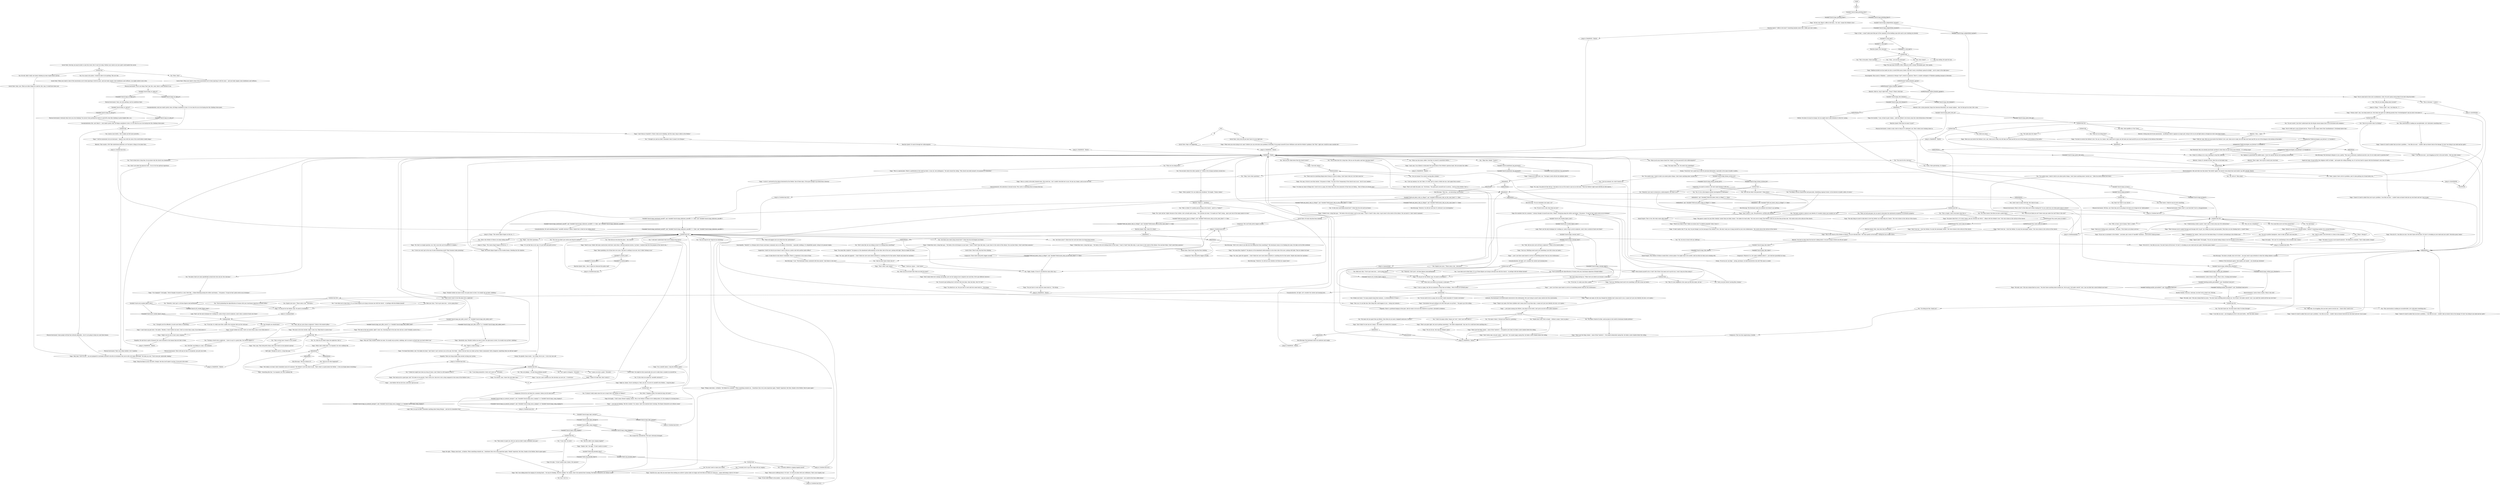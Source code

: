 # CHURCH / TIAGO
# Tiago the Crab Man.
# ==================================================
digraph G {
	  0 [label="START"];
	  1 [label="input"];
	  2 [label="Half Light: Though he used to. A long time ago."];
	  3 [label="Suggestion: No need to overdo it. He won't mind sharing it with you."];
	  4 [label="Jump to: [Untitled hub (02)]"];
	  5 [label="You: \"Honestly I just want to break into a radiocomputer, see what's on it.\""];
	  6 [label="Kim Kitsuragi: The lieutenant raises his eyebrow, but doesn't say anything."];
	  7 [label="Tiago: \"No, I just call her 'viejita' because of her clothes, she's actually quite young...\" He scratches his head. \"Or maybe not *that* young... Age is just one of the many masks we wear.\""];
	  8 [label="Kim Kitsuragi: \"Did it ever seem to you like she was hiding here from something?\" The lieutenant seems to be thinking the same. He takes out his little notebook."];
	  9 [label="Variable[\"church.tiago_concept_tools\"]"];
	  10 [label="Variable[\"church.tiago_concept_tools\"]", shape=diamond];
	  11 [label="!(Variable[\"church.tiago_concept_tools\"])", shape=diamond];
	  12 [label="Variable[\"church.tiago_rhet_feminist\"]"];
	  13 [label="Variable[\"church.tiago_rhet_feminist\"]", shape=diamond];
	  14 [label="!(Variable[\"church.tiago_rhet_feminist\"])", shape=diamond];
	  15 [label="You: Vigilance is practically my middle name. I won't let anyone talk me into anything unreasonable."];
	  16 [label="Untitled hub (02)"];
	  17 [label="Tiago: \"Don't really follow her comings and goings. Just see her typing on her computer now and then. We've got different interests.\""];
	  18 [label="Electrochemistry: Look at these crazies. What is this, a fucking intervention?"];
	  19 [label="You: \"You know, alcohol is central to my identity. If I wouldn't drink I just wouldn't be *me*.\""];
	  20 [label="You: \"Do you know where the other spooker is?\" (Point at the strange machines around you.)"];
	  21 [label="Tiago: \"Oh hey, wey. There's coffee in the back... Oh, wait, I meant the Mother's love.\""];
	  22 [label="You: \"What are you doing here?\""];
	  23 [label="Untitled hub"];
	  24 [label="Variable[\"church.tiago_rhet_what\"]"];
	  25 [label="Variable[\"church.tiago_rhet_what\"]", shape=diamond];
	  26 [label="!(Variable[\"church.tiago_rhet_what\"])", shape=diamond];
	  27 [label="Jump to: [MAINHUB - TIAGO]"];
	  28 [label="Variable[\"church.tiago_pi_burn\"]"];
	  29 [label="Variable[\"church.tiago_pi_burn\"]", shape=diamond];
	  30 [label="!(Variable[\"church.tiago_pi_burn\"])", shape=diamond];
	  31 [label="Tiago: \"It don't bother me none. Crab's no worse than a man, if you think about it.\""];
	  32 [label="Tiago: \"Naw, man. They look pretty funny. And I don't harm no one anymore anyway.\""];
	  33 [label="Tiago: \"No worries, man. I know this shit takes time.\""];
	  34 [label="Savoir Faire: Yeah, sure. There are other things we could do. But, man, it would have been cool."];
	  35 [label="Tiago: \"What were you even trying to do, man? I believe you can overcome your problems eventually, if you purge yourself of your wilfulness and seek the Mother's guidance. But *this*, right now, would be some suicidal shit.\""];
	  36 [label="Tiago: \"Maybe I did.\" He sighs. \"It don't matter no more.\""];
	  37 [label="Untitled hub (03)"];
	  38 [label="Electrochemistry: His adoration is beyond sexual. This cavity is something that no human form has."];
	  39 [label="Untitled hub"];
	  40 [label="Variable[\"church.orb_wooden_figure_seen\"]"];
	  41 [label="Variable[\"church.orb_wooden_figure_seen\"]", shape=diamond];
	  42 [label="!(Variable[\"church.orb_wooden_figure_seen\"])", shape=diamond];
	  43 [label="Tiago: \"Don't trust me -- trust the Mother. I'm only the messenger, homes.\" His voice echoes in the cold air of the church."];
	  44 [label="IsKimHere()"];
	  45 [label="IsKimHere()", shape=diamond];
	  46 [label="!(IsKimHere())", shape=diamond];
	  47 [label="Tiago: The sinewy figure lingers on the wooden beams, blending into the shadows."];
	  48 [label="Variable[\"church.mainframe_log_password\"]"];
	  49 [label="Variable[\"church.mainframe_log_password\"]", shape=diamond];
	  50 [label="!(Variable[\"church.mainframe_log_password\"])", shape=diamond];
	  51 [label="You: \"You've been here a long time. Do you know why the church was abandoned?\""];
	  52 [label="Tiago: \"Don't trust me -- trust the Mother. I'm only the messenger, homes.\" His voice echoes in the cold air of the church."];
	  53 [label="Tiago: \"This is the Church of the Mother of Silence. You are welcome here.\" He sways gently on the beams, waiting for you to take it all in."];
	  54 [label="Variable[\"tc.crab_man\"]"];
	  55 [label="Variable[\"tc.crab_man\"]", shape=diamond];
	  56 [label="!(Variable[\"tc.crab_man\"])", shape=diamond];
	  57 [label="You: \"You don't know me. You don't know what I've been through!\""];
	  58 [label="You: \"To be fair, it's really more like a spider.\""];
	  59 [label="Kim Kitsuragi: \"Do you remember your name, sir?\""];
	  60 [label="Untitled hub"];
	  61 [label="Jump to: [memoryhub]"];
	  62 [label="Tiago: \"...you may be thinking, 'But fire crackles!' No, homes, that's the material that's burning. The flames themselves are without sound.\""];
	  63 [label="Tiago: \"I know it'll take time. Don't sweat it.\""];
	  64 [label="Untitled hub"];
	  65 [label="You: \"To be fair, it's really more like a spider. But everyone calls you the crab-man.\""];
	  66 [label="Conceptualization: All right. Let's consider the context and meaning here."];
	  67 [label="Tiago: \"That's just the thing, homes -- none of that *matters*...\" He sounds melancholy saying this, his limbs a mere shadow below the ceiling."];
	  68 [label="Composure: They look pretty dapper actually."];
	  69 [label="Composure: These shoes look pretty dapper actually."];
	  70 [label="You: \"For some reason I feel like you have a point there.\""];
	  71 [label="You: \"Okay then, thanks.\" [Leave.]"];
	  72 [label="Tiago: \"Too many times, ese. You need it for something?\""];
	  73 [label="You: \"You must be the crab-man.\""];
	  74 [label="You: \"What are you doing here?\""];
	  75 [label="Jump to: [MAINHUB - TIAGO]"];
	  76 [label="Variable[\"church.tiago_midgreethub_reached\"]"];
	  77 [label="Variable[\"church.tiago_midgreethub_reached\"]", shape=diamond];
	  78 [label="!(Variable[\"church.tiago_midgreethub_reached\"])", shape=diamond];
	  79 [label="Jump to: [LEAVEHUB]"];
	  80 [label="Tiago: \"We are all one, who sing the Mother's glory.\""];
	  81 [label="Tiago: \"I was like you once -- just dragging my feet to the next bottle... Shit was dark, homes.\""];
	  82 [label="Volition: If the lieutenant agrees, then maybe, just maybe -- you should pay attention?"];
	  83 [label="Electrochemistry: Look at these crazies. What is this shit?"];
	  84 [label="You: \"Uhm... are you the crab-man?\""];
	  85 [label="You: \"This conversation is making me uncomfortable. Let's talk about something else.\""];
	  86 [label="Tiago: \"Naw, ese, it's not like that. Best thing that could happen to you -- losing your memory...\""];
	  87 [label="You: \"Did you just climb down from the church tower?\""];
	  88 [label="Logic: That's not the only technique he's working on. Look at those carved sculptures. And is that a satchel of tools over there?"];
	  89 [label="Jump to: [Untitled hub (05)]"];
	  90 [label="Variable[\"church.tiago_mentioned_saeraff\"]  and  Variable[\"church.tiago_elaborate_saeraffic\"] == false  and  Variable[\"church.tiago_elaborate_saeraffic\"]"];
	  91 [label="Variable[\"church.tiago_mentioned_saeraff\"]  and  Variable[\"church.tiago_elaborate_saeraffic\"] == false  and  Variable[\"church.tiago_elaborate_saeraffic\"]", shape=diamond];
	  92 [label="!(Variable[\"church.tiago_mentioned_saeraff\"]  and  Variable[\"church.tiago_elaborate_saeraffic\"] == false  and  Variable[\"church.tiago_elaborate_saeraffic\"])", shape=diamond];
	  93 [label="Tiago: \"But I was talking about the singing of a burning heart... You may be thinking, 'But fire crackles!' No, homes, that's the material that's burning. The flames themselves are without sound.\""];
	  94 [label="You: \"I recently tore it up on the stage with my singing.\""];
	  95 [label="Untitled hub (02)"];
	  96 [label="Jump to: [Untitled hub (02)]"];
	  97 [label="Tiago: \"Been spending a lot of time here ever since. The past is nothing to me now, wey. It didn't belong to me.\""];
	  98 [label="Inland Empire: This Mother of Silence sounds like a serious player. You might want to be careful, until you find out what you're dealing with."];
	  99 [label="Variable[\"church.orb_wooden_figure_seen\"]"];
	  100 [label="Variable[\"church.orb_wooden_figure_seen\"]", shape=diamond];
	  101 [label="!(Variable[\"church.orb_wooden_figure_seen\"])", shape=diamond];
	  102 [label="Tiago: \"I told you, homes -- I don't know.\""];
	  103 [label="Jump to: [Untitled hub (02)]"];
	  104 [label="Variable[\"TASK.ask_about_ruby_in_village\"]  and  Variable[\"TASK.locate_ruby_on_the_coast_done\"] == false"];
	  105 [label="Variable[\"TASK.ask_about_ruby_in_village\"]  and  Variable[\"TASK.locate_ruby_on_the_coast_done\"] == false", shape=diamond];
	  106 [label="!(Variable[\"TASK.ask_about_ruby_in_village\"]  and  Variable[\"TASK.locate_ruby_on_the_coast_done\"] == false)", shape=diamond];
	  107 [label="Tiago: \"I was like you once -- just dragging my feet to the next bottle... Shit was dark, homes.\""];
	  108 [label="Tiago: \"Chill out, man. Here you can receive the Mother's love, and, when you're ready, she will take your hand and lift you out of the despair at the bottom of the bottle.\""];
	  109 [label="You: Wait, what qualifies as *too* close?"];
	  110 [label="Tiago: \"I was in a gang, wey. But my memories of that time are fading... Most of them are already gone.\""];
	  111 [label="Variable[\"church.tiago_greeting_done\"]"];
	  112 [label="Variable[\"church.tiago_greeting_done\"]", shape=diamond];
	  113 [label="!(Variable[\"church.tiago_greeting_done\"])", shape=diamond];
	  114 [label="Tiago: \"You've come back to face your cacodaemons. Good. You ain't gonna outrun them if you don't drop the bottle.\""];
	  115 [label="You: \"The right place for what?\""];
	  116 [label="Tiago: \"I know it's hard to admit that you have a problem... I was like you once -- couldn't take an honest look at the damage *el vino* was doing to my mind and my spirit.\""];
	  117 [label="Empathy: There's a profound longing in that gaze. Like he wants to be one with whatever is up there, shrouded in darkness."];
	  118 [label="You: \"And it's great! Such diversity is a boon to the economy.\""];
	  119 [label="You: \"What's 'Mesque'?\""];
	  120 [label="Tiago: He laughs. \"Not sure I'm contributing to the economy none, homes.\""];
	  121 [label="Tiago: \"It's all just for the Mother, man. No need to overthink it.\""];
	  122 [label="You: \"Turning a church into a nightclub -- I have to say it's a great idea. You should support it.\""];
	  123 [label="Jump to: [MAINHUB - TIAGO]"];
	  124 [label="Tiago: \"Hey, man. I see it in you -- you are prepared to surrender yourself to the fire of revelation. But you're still a bit shaky spiritually.\" He looks you over. \"You're also just, physically, shaking.\""];
	  125 [label="You: \"That seems to upset you. But you said you didn't really remember your past.\""];
	  126 [label="You: \"I was rude. I'm sorry.\""];
	  127 [label="You: \"I recently suffered a singing tragedy myself.\""];
	  128 [label="IsKimHere()"];
	  129 [label="IsKimHere()", shape=diamond];
	  130 [label="!(IsKimHere())", shape=diamond];
	  131 [label="Logic: It looks like he truly doesn't remember. There's a vagueness to his sense of time."];
	  132 [label="Tiago: \"Not really, or at least I don't remember much of it anymore. The Mother's Love has done its job... That's what's so great about the Mother -- it lets you forget about everything.\""];
	  133 [label="You: \"Are these yours?\" (Show him the scarf and shoes you found lying around.)"];
	  134 [label="Tiago: \"You've really got a case of frayed nerves. *Pussy* in this usage comes from *pusillanimous*. Everybody knows that.\""];
	  135 [label="Savoir Faire: Nope, not happening."];
	  136 [label="Tiago: \"Other spooker? Oh, esa viejita muy estudiosa!\" He laughs. \"Dunno, homes.\""];
	  137 [label="namehub"];
	  138 [label="Tiago: \"If you was to surrender to the Mother -- you know, get a taste of *saeraffic* existence -- you'd never wanna go back.\""];
	  139 [label="crabman2hub"];
	  140 [label="You: I'm a man in his prime. I should be able to do anything. This isn't fair."];
	  141 [label="You: \"Right. I had other questions...\""];
	  142 [label="Untitled hub"];
	  143 [label="Variable[\"church.tiago_no_memory_mesque\"]  and  (Variable[\"church.tiago_encyc_singing\"]  or  Variable[\"church.tiago_comp_singing\"])"];
	  144 [label="Variable[\"church.tiago_no_memory_mesque\"]  and  (Variable[\"church.tiago_encyc_singing\"]  or  Variable[\"church.tiago_comp_singing\"])", shape=diamond];
	  145 [label="!(Variable[\"church.tiago_no_memory_mesque\"]  and  (Variable[\"church.tiago_encyc_singing\"]  or  Variable[\"church.tiago_comp_singing\"]))", shape=diamond];
	  146 [label="Tiago: \"If you could submit to the mother -- sing her praises with your burning heart -- you could be free from selfish desire.\""];
	  147 [label="Tiago: \"She took you for a good spin, huh?\" He looks at you gravely. \"Don't worry, bro, that love is but a drop compared to the ocean of the Mother's love...\""];
	  148 [label="You: \"Hey, are you a boiadeiro?\""];
	  149 [label="You: \"Just tell me what's the password.\" (Step closer.)"];
	  150 [label="Tiago: \"That's just the thing, homes -- none of that *matters*...\" He ignores your hand, his limbs a mere shadow below the ceiling."];
	  151 [label="You: \"Right, thanks. I'll see if I can find her some other way...\""];
	  152 [label="Pain Threshold: Hey, you already practically sacrificed a limb when you got shot in the tribunal... it's nothing major!"];
	  153 [label="You: I think I'm willing to try crazy. Anything to stop this suffering."];
	  154 [label="You: \"How can you not know that when you both live here?\""];
	  155 [label="Savoir Faire: One day, you may be able to scale this tower. But it won't be today. Neither your sinews nor your spirit could handle this ascent."];
	  156 [label="Tiago: \"The grave's comin' for your little 'identity' sooner than you think, homes.\" He shakes his head sadly. \"You sure you're ready? The Mother could set you free from all that shit.\" His words echo in the cold air of the church."];
	  157 [label="You: \"I'm a police man. I need to talk to you about police things. I don't know anything about 'alcohol use.'\" (Hide the bottle behind your back.)"];
	  158 [label="Composure: Whatever it is, he's quite confident about it -- just look how gracefully he sways."];
	  159 [label="Tiago: \"No, man. You gotta let that shit go.\" He looks at you as if he wants to pat you on the back. \"Then the Mother's light touch will fill you with rapture...\""];
	  160 [label="Tiago: \"...now I use those same hands in service of something greater than my own restlessness.\""];
	  161 [label="You: \"I think having a body is great! I don't want to burn away any of its distinctions!\""];
	  162 [label="You: \"You sound like you're not from around here.\""];
	  163 [label="You: \"Just thought you should know.\""];
	  164 [label="Jump to: [whohumanhub]"];
	  165 [label="Untitled hub (02)"];
	  166 [label="You: When, then?"];
	  167 [label="Variable[\"church.tiago_wc_mid_pi\"]"];
	  168 [label="Variable[\"church.tiago_wc_mid_pi\"]", shape=diamond];
	  169 [label="!(Variable[\"church.tiago_wc_mid_pi\"])", shape=diamond];
	  170 [label="Physical Instrument: Seriously what were you even thinking? You haven't been putting the work in to pull off a stunt like climbing to great heights like a cat."];
	  171 [label="You: (Look at your bottle.)  But it makes me feel more powerful..."];
	  172 [label="Conceptualization: He said something about \"saeraffic existence\" before. Maybe this is what he was talking about?"];
	  173 [label="You: \"It doesn't really make sense for you to sing if she's the Mother of *Silence*.\""];
	  174 [label="Tiago: \"What you're suffering from is *el vino*-- it's left you alone with your selfishness. That's your tragedy, wey.\""];
	  175 [label="Tiago: \"Good for you, man. But you must know that nothing you achieve's gonna make you happy and loved like you think you wanna be -- comes with being a slave to *el vino*.\""];
	  176 [label="You: \"I guess you have a point.\" (Proceed.)"];
	  177 [label="Rhetoric: That sounds a *bit* like substitution behaviour, no? You know a thing or two about that..."];
	  178 [label="Rhetoric: Viejita is... grandma?"];
	  179 [label="You: \"I see what you've done there. It's as if these figures are trying to become one with the church -- or perhaps with the Mother herself.\""];
	  180 [label="You: \"Hey, it's your neighbours who came up with this name, not me.\""];
	  181 [label="Tiago: \"That's what I said, homes.\""];
	  182 [label="Tiago: The man leans forward a little, fixing you with a steady, unreadable gaze, then speaks..."];
	  183 [label="Tiago: \"I know it's hard to admit that you've got a problem. I was like you once -- couldn't take an honest look into my own heart and see I was in pain.\""];
	  184 [label="Tiago: \"I know it's hard to admit that you have a problem... I was like you once -- couldn't take an honest look at the damage *el vino* was doing to my mind and my spirit.\""];
	  185 [label="Inland Empire: That is true. But what comes after death?"];
	  186 [label="You: \"Have you by any chance heard the *viejita* say the password to her radiocomputer?\""];
	  187 [label="You: \"Hey, who's there?\""];
	  188 [label="Tiago: \"I'm here to receive the Mother's love. You can, too, homes. And, when you're ready, she will take your hand and lift you out of the despair at the bottom of the bottle.\""];
	  189 [label="Jump to: [MAINHUB - TIAGO]"];
	  190 [label="You: \"Who's this Mother of Silence you keep talking about?\""];
	  191 [label="You: \"So you used to be in a gang, but you don't really remember it? Sounds convenient.\""];
	  192 [label="You: (Shake your head.) \"So many people losing their memory... A certain portent of *doom*...\""];
	  193 [label="Tiago: \"That's not really the point, ese.\" He frowns. \"You gotta give yourself over to service... Service of the Mother, that is...\""];
	  194 [label="Kim Kitsuragi: The lieutenant raises his eyebrows and coughs."];
	  195 [label="Untitled hub (03)"];
	  196 [label="Jump to: [Untitled hub (05)]"];
	  197 [label="You: \"Some ravers want to turn this place into a nightclub.\""];
	  198 [label="Untitled hub"];
	  199 [label="Physical Instrument: There still may be time to recuperate. Just grit your teeth."];
	  200 [label="Tiago: \"Right on, homes. You're catching on. Yeah, you see, I'm sort of a saeraff to the Mother... I sing her glory.\""];
	  201 [label="You: \"Did you suffer some singing tragedy?\""];
	  202 [label="Drama: *Sssurveys* are a good way to fish for personal information, especially in the name of public sssafety..."];
	  203 [label="IsKimHere()  and  (Variable[\"TASK.ask_about_ruby_in_village\"] == false)"];
	  204 [label="IsKimHere()  and  (Variable[\"TASK.ask_about_ruby_in_village\"] == false)", shape=diamond];
	  205 [label="!(IsKimHere()  and  (Variable[\"TASK.ask_about_ruby_in_village\"] == false))", shape=diamond];
	  206 [label="Reaction Speed: Wait, what if it's Ruby?"];
	  207 [label="Tiago: \"You mean like a fugitive?\" He glances at the abandoned radiocomputer on the other side of the nave, pulsing with light. Then he shakes his head."];
	  208 [label="Tiago: \"The only thing we need to talk about is how the Mother can really help you, homes.\" His voice echoes in the cold air of the church."];
	  209 [label="Volition: You know, he may be strange, but you might want to pay attention to what he's saying."];
	  210 [label="You: \"Who do you think you are? Some crazy guy under the roof? What is this shit?\""];
	  211 [label="Tiago: \"Don't think I've met one yet, homes.\" He studies you silently for a moment."];
	  212 [label="Tiago: \"Oh, that's no simple question, ese. She is one who can't be painted or sculpted...\""];
	  213 [label="You: \"Wait, do they have *reason* to be scared?\""];
	  214 [label="Jump to: [MAINHUB - TIAGO]"];
	  215 [label="Logic: Wait, he says he didn't remember anything about being Mesque -- and now he remembers this?"];
	  216 [label="You: \"I think love might have been my drug of choice. And I think I'm still hungover from it.\""];
	  217 [label="You: \"What were you before you became a crab-man?\""];
	  218 [label="Tiago: \"I'm afraid not, ese. You just have to wait until she comes back or...\" He shrugs."];
	  219 [label="You: \"Honestly, I don't get it. All these figures look half-finished.\""];
	  220 [label="You: \"I don't do names either. Names are *out*. I don't care what mine is.\""];
	  221 [label="You: \"My name's Harrier Du Bois, and my place in the world is lieutenant double-yefreitor.\""];
	  222 [label="IsKimHere()"];
	  223 [label="IsKimHere()", shape=diamond];
	  224 [label="!(IsKimHere())", shape=diamond];
	  225 [label="Jump to: [Untitled hub (02)]"];
	  226 [label="IsTHCPresent(\"the_waste_land_of_reality\")"];
	  227 [label="IsTHCPresent(\"the_waste_land_of_reality\")", shape=diamond];
	  228 [label="!(IsTHCPresent(\"the_waste_land_of_reality\"))", shape=diamond];
	  229 [label="You: Hold your peace."];
	  230 [label="Rhetoric: Giving away all of your possessions,  sacrificing a limb to appease an angry god, trying to live on air and light alone as though you were some kind of plant..."];
	  231 [label="Rhetoric: Seems it's already too late. Have fun on the kooky train."];
	  232 [label="Tiago: \"What'd you think of that? Makes me almost pity *la nihilista pequeña* when I hear it.\""];
	  233 [label="LEAVEHUB"];
	  234 [label="You: \"I'm a police man. I need to talk to you about police things. I don't know anything about 'alcohol use.'\""];
	  235 [label="Electrochemistry: Hey and what was that about *the bottle* again? You haven't even drank that much lately! Lay off it already. Sheesh."];
	  236 [label="Drama: 'Tis not an act, my liege -- saving, perchance, he hath deceived his very self. This man is a zealot."];
	  237 [label="Rhetoric: You have no idea what the fuck he's talking about. Is he just trying to throw you off your game?"];
	  238 [label="IsKimHere()"];
	  239 [label="IsKimHere()", shape=diamond];
	  240 [label="!(IsKimHere())", shape=diamond];
	  241 [label="whohumanhub"];
	  242 [label="Tiago: \"Sure did, homes.\""];
	  243 [label="You: \"Okay, I have other questions.\""];
	  244 [label="Tiago: \"You know, I'm not so sure myself anymore.\" He thinks for a moment. \"Don't really matter, though.\""];
	  245 [label="Untitled hub"];
	  246 [label="Empathy: He said that in spite of himself. He's more attached to the human than he'd like to think."];
	  247 [label="Physical Instrument: You're not doing *that* bad. But, yeah, there's some distance to go."];
	  248 [label="Physical Instrument: Yeah, you were getting a tad too ambitious there."];
	  249 [label="Encyclopedia: That accent is Villalobos -- a peninsula in Mesque *and* a district in Jamrock. There's a sizable contingent of Villalobos-speaking mesques in Revachol."];
	  250 [label="Horrific Necktie: Fuck you, crab-man, you don't tell us what to do. Tell him."];
	  251 [label="You: \"You're promoting the objectification of women with your reactionary depiction of female bodies.\""];
	  252 [label="You: \"Wait, so there *is* another person living in the church -- and it's a *viejita*?\""];
	  253 [label="You: \"And you don't know where she is?\""];
	  254 [label="You: Say nothing. Be quiet for now."];
	  255 [label="Tiago: \"Don't sweat it, vato. The password is 'AFTER LIFE DEATH.'\""];
	  256 [label="Jump to: [MAINHUB - TIAGO]"];
	  257 [label="You: \"Okay, fine, I'm struggling. But you don't need to lecture me -- I know what I need to do.\""];
	  258 [label="You: \"What was that about coffee? I feel like I've heard it somewhere before...\""];
	  259 [label="Tiago: \"Look, man. I'm at liberty to talk about the sacred blaze of the Mother's glorious heart. But not about the coffee.\""];
	  260 [label="You: \"Wait, did you also carve all those sculptures?\" (Point at the nearest pillar.)"];
	  261 [label="Tiago: \"Sure am. Whittling wood used to be something I just did to busy my hands...\""];
	  262 [label="You: \"You know, there are some speedfreaks around here who call you 'the crab-man'.\""];
	  263 [label="Tiago: \"...now I use those same hands in service of something greater than my own restlessness.\""];
	  264 [label="Tiago: \"This is a special place. There's a perforation in the world up there. A way out, into nothingness.\" He nods toward the ceiling. \"This church was built around it, for purposes of veneration.\""];
	  265 [label="You: \"You sure you didn't just switch one drug for another?\""];
	  266 [label="Tiago: \"Keep the flame in your soul alive, though. One day you'll make it up here, if you put in the work.\""];
	  267 [label="Variable[\"whirling.necktie_personified\"]  and  CheckItem(\"neck_tie\")"];
	  268 [label="Variable[\"whirling.necktie_personified\"]  and  CheckItem(\"neck_tie\")", shape=diamond];
	  269 [label="!(Variable[\"whirling.necktie_personified\"]  and  CheckItem(\"neck_tie\"))", shape=diamond];
	  270 [label="You: (Rub your chin.) \"You've got some nice... curves going there.\""];
	  271 [label="Tiago: \"You mean like a fugitive?\" He glances at the abandoned radiocomputer on the other side of the nave, pulsing with light. Then he shakes his head."];
	  272 [label="Tiago: \"I think they were, a long time ago...\" He looks at the red clothing items in your hand. \"I had to *shed* them like skins, to get closer to the centre of the silence. You can have them. I don't need them anymore.\""];
	  273 [label="Savoir Faire: It'd only stop him from climbing."];
	  274 [label="Tiago: \"*Estás crudo*, wey. I see deep inside you. Your body and spirit are suffering greatly from *overindulgment* and you don't even know it.\""];
	  275 [label="You: \"Are you human? You weren't moving like a human.\""];
	  276 [label="You: \"This is the police. Show yourself!\""];
	  277 [label="You: \"This is tiresome.\" [ Leave.]"];
	  278 [label="Reaction Speed: Wait, what does that even mean?"];
	  279 [label="You: \"So you're another immigrant, come to take up space and steal jobs...\""];
	  280 [label="Tiago: Is that... a man? Looks more like part of the carpentry of the building came alive and is now studying you intently."];
	  281 [label="IsTHCPresent(\"radical_feminist_agenda\")"];
	  282 [label="IsTHCPresent(\"radical_feminist_agenda\")", shape=diamond];
	  283 [label="!(IsTHCPresent(\"radical_feminist_agenda\"))", shape=diamond];
	  284 [label="crabman1hub"];
	  285 [label="Tiago: \"That's because you're soaked through and through with *al gul*, bro. Keeps you heavy and grounded. Then fools you into thinking that's a *good* thing.\""];
	  286 [label="You: \"You're promoting the objectification of women with your reactionary depiction of female bodies.\""];
	  287 [label="Tiago: \"It's all just for the Mother, man. No need to overthink it.\""];
	  288 [label="Tiago: \"I can't leave my post here.\" He smiles. \"Besides, it don't bother me none. Crab's no worse than a man, if you think about it.\""];
	  289 [label="You: \"So, what do you think? About the nightclub, that is.\""];
	  290 [label="You: \"Let's agree to disagree.\" (Proceed.)"];
	  291 [label="Tiago: \"I'm a saeraff, homes. I sing the Mother's glory.\""];
	  292 [label="You: Accept this contradiction. The man's obviously deranged."];
	  293 [label="Variable[\"church.tiago_comp_singing\"]"];
	  294 [label="Variable[\"church.tiago_comp_singing\"]", shape=diamond];
	  295 [label="!(Variable[\"church.tiago_comp_singing\"])", shape=diamond];
	  296 [label="Jump to: [Untitled hub (03)]"];
	  297 [label="Tiago: \"A boiadeiro? No, homes. I don't go in for that kinda thing. It's all about surrendering to the Mother now.\""];
	  298 [label="You: (Let's keep moving on.) \"What were you before you became a crab-man?\""];
	  299 [label="You: (Nod.) \"Singing is good. We should all sing a bit more.\""];
	  300 [label="Savoir Faire: They'd only stop him from climbing."];
	  301 [label="Kim Kitsuragi: The lieutenant whispers to you, quietly. \"This man is obviously a habitual narcotics user. Do we really need to question him?\""];
	  302 [label="Esprit de Corps: I'm put off by this religious stuff, he thinks -- and maybe the ceiling-climbing, too. It's all very hard to square with the lieutenant's own view of reality."];
	  303 [label="Jump to: [Tiago: \"\"*Estás crudo*, wey. I see deep ins...\"]"];
	  304 [label="Tiago: \"Haven't you ever met a Mesque before, *cabron*? Surprising number of us around Revachol...\""];
	  305 [label="Tiago: \"Don't worry, man, you got a place -- right here.\" He sounds happy saying this, his limbs a mere shadow below the ceiling."];
	  306 [label="Tiago: He considers this for a moment. \"I always thought of myself more like a *flame*. Flickering along the rafters and beams.\" He pauses. \"It may be that I gotta work on my technique.\""];
	  307 [label="Reaction Speed: What does he mean 'in part'?"];
	  308 [label="Tiago: \"*Un Cangrejo*!\" He laughs. \"Never thought of myself as a crab. More like... a flame flickering among the rafters and beams...\" He pauses. \"It may be that I gotta work on my technique.\""];
	  309 [label="Physical Instrument: What is this? Is this what you've been training for? So you could wuss out when push comes to shove?"];
	  310 [label="Untitled hub (05)"];
	  311 [label="Jump to: [crabman2hub]"];
	  312 [label="You: \"I was being insensitive. Sorry. Let's move on.\" (Proceed.)"];
	  313 [label="Tiago: He sighs. \"Things come back... in flashes. When something reminds me... Sometimes they even seem important again. *Really* important. But then, thanks to the Mother, they're gone again.\""];
	  314 [label="Conceptualization: All right. Let's consider the context and meaning here."];
	  315 [label="You: \"Yes, it's for a first-degree murder investigation in Martinaise.\""];
	  316 [label="Tiago: \"No, man, quite the opposite -- I don't think she cares much about authority or, anything else for that matter. Maybe only about her machines.\""];
	  317 [label="Kim Kitsuragi: \"That was... an interesting conversation.\""];
	  318 [label="You: \"How do you know what I'm feeling?\""];
	  319 [label="Variable[\"church.tiago_greet_rhet_nk\"]"];
	  320 [label="Variable[\"church.tiago_greet_rhet_nk\"]", shape=diamond];
	  321 [label="!(Variable[\"church.tiago_greet_rhet_nk\"])", shape=diamond];
	  322 [label="Variable[\"church.tiago_volition_pay_attention\"]"];
	  323 [label="Variable[\"church.tiago_volition_pay_attention\"]", shape=diamond];
	  324 [label="!(Variable[\"church.tiago_volition_pay_attention\"])", shape=diamond];
	  325 [label="You: \"Oh, hell no!\" [Run away.]"];
	  326 [label="Jump to: [LEAVEHUB]"];
	  327 [label="You: \"Maybe that's why I feel so lonely -- without a name, I have no place.\""];
	  328 [label="You: \"This conversation is making me uncomfortable. Let's talk about something else.\""];
	  329 [label="Untitled hub (02)"];
	  330 [label="Kim Kitsuragi: \"You know, actually, since we're here -- you may want to pay attention to what the ceiling climber is saying.\""];
	  331 [label="You: \"There must be something illegal about living in a church ceiling. I don't know what yet, but there must be.\""];
	  332 [label="You: \"Well, at least, you're human. That's a relief.\""];
	  333 [label="Tiago: \"Glad you're feeling more comfortable.\" He grins. \"First-timers are always nervous.\""];
	  334 [label="Tiago: \"I've heard that before, wey.\" He shakes his head. \"And I know I can't convince you on the spot. But think -- when's the last time you woke up from *silent communion* with a hangover, regretting what you did last night?\""];
	  335 [label="Variable[\"church.tiago_wc_high_pi\"]"];
	  336 [label="Variable[\"church.tiago_wc_high_pi\"]", shape=diamond];
	  337 [label="!(Variable[\"church.tiago_wc_high_pi\"])", shape=diamond];
	  338 [label="Jump to: [Untitled hub (02)]"];
	  339 [label="You: \"My name's Harry.\" (Extend your hand for a greeting.)"];
	  340 [label="Tiago: \"You just have to wait until she comes back or...\" He shrugs."];
	  341 [label="Tiago: \"No, man, quite the opposite -- I don't think she cares much about authority or, anything else for that matter. Maybe only about her machines.\""];
	  342 [label="You: \"Hey, not judging -- I've got drug problems myself.\""];
	  343 [label="You: \"Are these your shoes lying around here?\" (Show him the red brogues you found.)"];
	  344 [label="You: \"This is stupid. I don't even know what this is.\""];
	  345 [label="Savoir Faire: Sorry, but you just don't have it in you right now."];
	  347 [label="", shape=diamond];
	  348 [label="!()", shape=diamond];
	  349 [label="Tiago: \"Habitual alcohol use has made you into a scared little pussy, homes. But don't worry, everything's gonna be alright -- you've come to the right place.\""];
	  350 [label="Tiago: \"...your place among your fellows, your place in the world. I ain't got no use for such a place anymore.\""];
	  351 [label="Reaction Speed: The crab-man!"];
	  352 [label="memoryhub"];
	  353 [label="Tiago: \"Convenience has got nothing to do with what goes on up there...\" He gazes up at the ceiling."];
	  354 [label="Tiago: \"Tiago is my name. But those syllables don't mean much to me these days. A name isn't just your identity, but also, so to speak...\""];
	  355 [label="You: \"Sorry, you just weren't moving like a human.\""];
	  356 [label="Physical Instrument: What's next? A raw food diet? You're a disappointment."];
	  357 [label="You: (Squint your eyes.) \"These seem a tad... derivative.\""];
	  358 [label="Untitled hub (03)"];
	  359 [label="Tiago: \"The ones in the tent outside, right? I seen 'em. Guessing they're the ones who call me a crab? Probably scared of me...\""];
	  360 [label="Variable[\"church.tiago_met_after_ravers\"]  or  Variable[\"church.tiago_told_called_crab\"]"];
	  361 [label="Variable[\"church.tiago_met_after_ravers\"]  or  Variable[\"church.tiago_told_called_crab\"]", shape=diamond];
	  362 [label="!(Variable[\"church.tiago_met_after_ravers\"]  or  Variable[\"church.tiago_told_called_crab\"])", shape=diamond];
	  363 [label="You: \"You've been here for a long time. Did you see the police raid that took place here?\""];
	  364 [label="Tiago: He laughs. \"I don't mean *literal* singing, homes. This is the Mother of Silence we're talking about. It's the singing of a burning heart...\""];
	  365 [label="Variable[\"church.tiago_logic_mesque\"]"];
	  366 [label="Variable[\"church.tiago_logic_mesque\"]", shape=diamond];
	  367 [label="!(Variable[\"church.tiago_logic_mesque\"])", shape=diamond];
	  368 [label="Tiago: He sighs. \"It don't matter none, homes. Not anymore.\""];
	  369 [label="Variable[\"TASK.sing_karaoke_done\"]"];
	  370 [label="Variable[\"TASK.sing_karaoke_done\"]", shape=diamond];
	  371 [label="!(Variable[\"TASK.sing_karaoke_done\"])", shape=diamond];
	  372 [label="Tiago: \"...the Mother will eat all of you, and never spit you out.\""];
	  373 [label="Tiago: \"Hard to say. I think I did some construction work here, back when I still had material worries. Up there, I realized what the true purpose of the church was...\""];
	  374 [label="You: \"I see what you've done there. It's as if these figures are trying to become one with the church -- or perhaps with the Mother herself.\""];
	  375 [label="IsKimHere()"];
	  376 [label="IsKimHere()", shape=diamond];
	  377 [label="!(IsKimHere())", shape=diamond];
	  378 [label="Kim Kitsuragi: \"However, I'm still not sure how it's relevant to our investigation.\""];
	  379 [label="Savoir Faire: They'd only stop him from climbing."];
	  380 [label="Tiago: \"I think they were, a long time ago...\" He looks at the red brogues in your hand. \"I had to *shed* them like skins, to get closer to the centre of the silence. You can have them. I don't need them anymore.\""];
	  381 [label="Composure: The scarf looks pretty dapper actually."];
	  382 [label="Rhetoric: That's right. You've got to watch your own back."];
	  383 [label="Tiago: \"I think we're done here, ese.\" The figure crawls off into the darkness above."];
	  384 [label="Tiago: \"You know what this is. It's truth, homes. Join me, become one with it -- aflame with the Mother's love.\" His voice echoes in the cold air of the church."];
	  385 [label="You: \"That's all well and good, but we need to talk about the unlicensed occupation of ecclesiastic property.\""];
	  386 [label="Tiago: \"Space? Jobs?\" He laughs. \"Do you see anyone taking swings at me for my place on the rafters?...\""];
	  387 [label="You: \"My name sets me apart from my fellows. How often do you meet a Raphaël Ambrosius Costeau?\""];
	  388 [label="Tiago: \"Oh yeah, sure.\" His eyes remain fixed on yours. \"You don't know anything about alcohol use. You've got it *all under control*, wey. I saw you hide that control behind your back.\""];
	  389 [label="You: (Rub your chin.) \"You've got some nice... curves going there.\""];
	  390 [label="Tiago: \"Oh, man, I'd love to see that statute.\" He pauses to think. \"I'm sure I'd be 'trespassing' if the church was in use -- but it's not, hombre.\""];
	  391 [label="Tiago: \"I've done my share of illegal shit. Used to be in a gang, the whole deal. But even memories of that time are fading... Most of them are already gone.\""];
	  392 [label="Drama: Too gleeful, those words -- he is lying. Not to you -- to his very own self."];
	  393 [label="Conceptualization: And your mind's pretty clear, all things considered. In fact, it's too clear for you to be buying into this climbing vision quest."];
	  394 [label="You: \"Did you see what happened?\""];
	  395 [label="You: \"How did you even find this place -- this church?\""];
	  396 [label="Variable[\"church.tiago_drama_surveys_lie\"]"];
	  397 [label="Variable[\"church.tiago_drama_surveys_lie\"]", shape=diamond];
	  398 [label="!(Variable[\"church.tiago_drama_surveys_lie\"])", shape=diamond];
	  399 [label="Reaction Speed: Hmh... does it mean he witnessed the police raid?"];
	  400 [label="IsTaskActive(\"TASK.investigate_sea_fortress\")--[[ Variable[ ]]"];
	  401 [label="IsTaskActive(\"TASK.investigate_sea_fortress\")--[[ Variable[ ]]", shape=diamond];
	  402 [label="!(IsTaskActive(\"TASK.investigate_sea_fortress\")--[[ Variable[ ]])", shape=diamond];
	  403 [label="Tiago: \"Not all of it. I was like you once. You don't know all the havoc *el vino* is wreaking on your mind and your spirit. Necesitas parar, homie.\""];
	  404 [label="You: \"You talk funny.\""];
	  405 [label="You: \"I'm doing a survey of passwords and passcodes, identifying regional trends. In the interests of public safety, of course.\""];
	  406 [label="Jump to: [MAINHUB - TIAGO]"];
	  407 [label="You: \"Yeah, I guess I have a bit of a problem, and it's been getting out of hand lately, but...\""];
	  408 [label="Tiago: \"That's not quite right, but you're getting somewhere.\" He smiles enigmatically. \"Any one of us could have been anything else...\""];
	  409 [label="Rhetoric: Hold on, stop it right there. \"Pussy\"? What's with this?"];
	  410 [label="Reaction Speed: \"Coffee in the back\"? Something familiar about that. Coffee and stale cookies..."];
	  411 [label="You: I don't know, I think he may be onto something."];
	  412 [label="You: \"Wait, did you carve those sculptures?\" (Point at the nearest pillar.)"];
	  413 [label="You: Yeah! My *body* is my church!"];
	  414 [label="Tiago: \"I circle it, nurtured by the silence bestowed by the Mother. One of these days, I'll be pure enough to go drink from it directly.\""];
	  415 [label="Tiago: \"It's not like that at all, man. It's just faith and joyful service.\""];
	  416 [label="Savoir Faire: When your mind is clear of the neurotoxins you've been injecting it with for years -- and your body regains some nimbleness and swiftness."];
	  417 [label="Conceptualization: But, can't deny it -- your mind's pretty clear, all things considered. In fact, it's too clear for you to be buying into this climbing vision quest."];
	  418 [label="Untitled hub"];
	  419 [label="Empathy: There are drugs darker than alcohol circling your system."];
	  420 [label="You: \"So you've got nothing else to tell me? How she looks, what she does, who *is* she?\""];
	  421 [label="You: \"Honestly, I don't get it. All these figures look half-finished.\""];
	  422 [label="You: \"Did it seem like she was hiding in here? Or running from something?\""];
	  423 [label="You: \"Why do you keep talking about alcohol?\""];
	  424 [label="Untitled hub (02)"];
	  425 [label="You: \"I'm doing just fine, thank you!\""];
	  426 [label="Logic: That's not the only technique he's working on. Look at those carved sculptures. And is that a satchel of tools over there?"];
	  427 [label="Physical Instrument: A body is only crude so long as it's unformed, son. That's where your training comes in."];
	  428 [label="Physical Instrument: Tell him, son! Show him you're not going to be bent out of shape by his *philosophies*."];
	  429 [label="You: \"I thought you'd be offended. Go and scare them or something.\""];
	  430 [label="Tiago: \"Wouldn't bother me none to have 'em spin music in here. I'm usually way up there, imbibing.\""];
	  431 [label="Jump to: [Tiago: \"The sinewy figure lingers on the wo...\"]"];
	  432 [label="You: Oh well, didn't really care about climbing up some stupid beams anyway."];
	  433 [label="You: \"What will happen once you drink from this 'perforation'?\""];
	  434 [label="You: \"I still don't understand what you're doing in the church.\""];
	  435 [label="Jump to: [Untitled hub (02)]"];
	  436 [label="Kim Kitsuragi: \"Did you witness it?\""];
	  437 [label="Rhetoric: Uhm.... oops?"];
	  438 [label="Variable[\"tc.church_raid\"]"];
	  439 [label="Variable[\"tc.church_raid\"]", shape=diamond];
	  440 [label="!(Variable[\"tc.church_raid\"])", shape=diamond];
	  441 [label="Variable[\"TASK.ask_about_ruby_in_village\"]  and  Variable[\"TASK.locate_ruby_on_the_coast_done\"] == false"];
	  442 [label="Variable[\"TASK.ask_about_ruby_in_village\"]  and  Variable[\"TASK.locate_ruby_on_the_coast_done\"] == false", shape=diamond];
	  443 [label="!(Variable[\"TASK.ask_about_ruby_in_village\"]  and  Variable[\"TASK.locate_ruby_on_the_coast_done\"] == false)", shape=diamond];
	  444 [label="Tiago: \"I can see, and it saddens me. But devotion can save you -- it saved me.\""];
	  445 [label="Tiago: \"I think it was, a long time ago...\" He looks at the red winter scarf in your hand. \"I had to *shed* it like a skin, to get closer to the centre of the silence. You can have it. I don't need it anymore.\""];
	  446 [label="Tiago: \"Here you can receive the Mother's love, and, when you're ready, she will take your hand and lift you out of the despair at the bottom of the bottle.\""];
	  447 [label="MAINHUB - TIAGO"];
	  448 [label="IsKimHere()"];
	  449 [label="IsKimHere()", shape=diamond];
	  450 [label="!(IsKimHere())", shape=diamond];
	  451 [label="midgreethub"];
	  452 [label="Untitled hub"];
	  453 [label="IsKimHere()"];
	  454 [label="IsKimHere()", shape=diamond];
	  455 [label="!(IsKimHere())", shape=diamond];
	  456 [label="Tiago: He chuckles. \"I am, at least in part, homes... until the Mother's love burns away the crude distinctions of the body.\""];
	  457 [label="You: \"I lost my memory, too, but I like it. It's like I get to create a whole new me, start again from scratch.\""];
	  458 [label="Tiago: \"Tiago's my name, by the way, though the syllables don't mean much to me. A name isn't just your identity, but also, so to speak...\""];
	  459 [label="You: I don't want to argue with him. He's kind of scary."];
	  460 [label="Jump to: [Tiago: \"The sinewy figure lingers on the wo...\"]"];
	  461 [label="Tiago: \"She is a cavity, in the dark, beyond sense. She saved me... but I couldn't describe her to you. No one can, homes, and no one ever will.\""];
	  462 [label="You: \"I trust you won't get in the way of some enterprising youth? Their business looks promising.\""];
	  463 [label="Tiago: \"Why not? They wouldn't bother me none. I'm usually way up there, imbibing. Ain't no music on Earth that can reach where I go.\""];
	  464 [label="Tiago: \"Police raid a while back,\" he responds, his voice suddenly flat."];
	  465 [label="You: I don't care about the physical stuff -- I'm in it for the spiritual experience."];
	  466 [label="Tiago: \"I ain't from no *marietti*, if that's what you're thinking. And the song I sing is silent as the Mother.\""];
	  467 [label="Tiago: \"Things come back... in flashes.\" He thinks for a moment. \"When something reminds me... Sometimes they even seem important again. *Really* important. But then, thanks to the Mother, they're gone again.\""];
	  468 [label="Reaction Speed: Or search through her radiocomputer."];
	  469 [label="Jump to: [MAINHUB - TIAGO]"];
	  470 [label="Kim Kitsuragi: \"I see.\" The lieutenant seems contented with that answer. \"And where is she now?\""];
	  471 [label="Kim Kitsuragi: \"However, I'm still not sure whether we'll find our suspect here.\""];
	  472 [label="You: \"Is this your scarf lying around here?\" (Show him the red scarf you found.)"];
	  473 [label="You: \"Oh, I'm very in touch with my suffering.\""];
	  474 [label="You: \"I'm not scared. I just don't understand why the female sexual organs have to be associated with weakness.\""];
	  475 [label="Jump to: [MAINHUB - TIAGO]"];
	  476 [label="Tiago: \"It don't matter who *I* am, wey. I'm just bringin' you the message of the Mother's love. She don't want you to hang yourself on your own stubbornness.\" His words echo in the cold air of the church."];
	  477 [label="Tiago: \"Not all of it. I was like you once. You don't know all the havoc *el vino* is wreaking on your mind and your spirit. Necesitas parar, homie.\""];
	  478 [label="Tiago: \"I know it's hard to admit that you've got a problem. I was like you once -- couldn't take an honest look into my own heart and see I was in pain.\""];
	  479 [label="Composure: That was him suppressing a chuckle."];
	  480 [label="Jump to: [MAINHUB - TIAGO]"];
	  481 [label="Tiago: \"Might even be nice to have some company...\""];
	  482 [label="You: \"Faith is a kind of drug.\""];
	  483 [label="Savoir Faire: You might be that numerically, but you've really done a number on yourself too."];
	  484 [label="Savoir Faire: When your mind is clear of the neurotoxins you've been injecting it with for years, and your body regains some nimbleness and swiftness, you might achieve such a feat."];
	  485 [label="You: \"Is this what you meant by 'saeraffic existence'?\""];
	  486 [label="You: \"Can you sing for me? Sing for me something.\""];
	  487 [label="Composure: He lost his cool there for a moment. Seems you hit some nerve."];
	  488 [label="Suggestion: Could it be that he just doesn't want to discuss a police raid with another police officer?"];
	  489 [label="Tiago: \"Something like that,\" he responds, his voice suddenly flat."];
	  490 [label="You: (Squint your eyes.) \"These seem a tad... derivative.\""];
	  491 [label="Tiago: \"Never known myself to be a *crab*. But if that's the name you've got for me, I won't stop you from using it.\""];
	  492 [label="You: \"Great. More patronising. So original.\""];
	  493 [label="Untitled hub"];
	  494 [label="Rhetoric: He's a born preacher. Enjoy the rhetorical flourishes, but remain vigilant -- don't let him get too close. He's crazy."];
	  495 [label="Untitled hub (04)"];
	  496 [label="Tiago: \"Oh yeah, sure.\" His eyes remain fixed on yours. \"You don't know anything about alcohol use. You've got it *all under control*, wey. I can smell the control all the way over here.\""];
	  497 [label="You: \"I lost my memory, too. And it haunts me.\""];
	  498 [label="Authority: The lieutenant is not particularly interested in this information. He's just trying to assert some control over the conversation."];
	  499 [label="You: \"If you're not a crab, then what are you?\""];
	  500 [label="Tiago: \"Sure am. Whittling wood used to be something I just did to busy my hands...\""];
	  501 [label="Tiago: \"The ones in the tent outside, right? I seen 'em. Think they're scared of me.\""];
	  502 [label="Tiago: \"Absolutely, man. Wouldn't bother me none to have 'em spin music in here. I'm usually way up there, imbibing.\""];
	  503 [label="You: I feel like I am failing as a man. I am ashamed."];
	  504 [label="Physical Instrument: Some people will find that attitude admirable... but it's not going to help you scale these beams."];
	  505 [label="Physical Instrument: That's just whiny bullshit. Get it together."];
	  506 [label="Tiago: \"I will be incinerated, but not destroyed -- finally at one with the state of the world before reality began.\""];
	  507 [label="Encyclopedia: \"Marietti\" is a Mesque style of music and dance commonly seen at all manner of festivities -- especially weddings. It's delightfully quaint, owing to its peasant origins."];
	  508 [label="You: \"I thought you said you didn't remember what it meant to be Mesque.\""];
	  509 [label="Jump to: [Untitled hub (02)]"];
	  510 [label="You: Don't rub it in."];
	  511 [label="You: You don't need to share your shame."];
	  512 [label="Jump to: [Untitled hub (02)]"];
	  0 -> 1
	  1 -> 111
	  2 -> 245
	  3 -> 5
	  3 -> 315
	  3 -> 405
	  3 -> 149
	  4 -> 165
	  5 -> 255
	  6 -> 255
	  7 -> 441
	  8 -> 207
	  9 -> 10
	  9 -> 11
	  10 -> 298
	  10 -> 260
	  11 -> 217
	  12 -> 13
	  12 -> 14
	  13 -> 494
	  14 -> 453
	  15 -> 382
	  16 -> 153
	  16 -> 109
	  16 -> 15
	  17 -> 420
	  18 -> 267
	  19 -> 156
	  20 -> 136
	  21 -> 410
	  22 -> 188
	  23 -> 187
	  23 -> 276
	  23 -> 254
	  23 -> 84
	  24 -> 25
	  24 -> 26
	  25 -> 158
	  26 -> 98
	  27 -> 447
	  28 -> 29
	  28 -> 30
	  29 -> 60
	  30 -> 310
	  31 -> 481
	  32 -> 2
	  33 -> 513
	  34 -> 124
	  35 -> 406
	  36 -> 369
	  37 -> 290
	  37 -> 483
	  37 -> 312
	  37 -> 176
	  37 -> 342
	  37 -> 216
	  38 -> 4
	  39 -> 5
	  39 -> 315
	  39 -> 405
	  39 -> 149
	  40 -> 41
	  40 -> 42
	  41 -> 88
	  42 -> 139
	  43 -> 53
	  44 -> 45
	  44 -> 46
	  45 -> 301
	  46 -> 495
	  47 -> 447
	  48 -> 49
	  48 -> 50
	  49 -> 383
	  51 -> 465
	  52 -> 53
	  53 -> 237
	  54 -> 56
	  54 -> 55
	  55 -> 351
	  56 -> 23
	  57 -> 81
	  58 -> 306
	  59 -> 499
	  60 -> 411
	  60 -> 460
	  60 -> 413
	  61 -> 352
	  62 -> 435
	  63 -> 513
	  64 -> 299
	  64 -> 173
	  64 -> 487
	  65 -> 31
	  66 -> 358
	  67 -> 27
	  68 -> 225
	  69 -> 225
	  70 -> 226
	  71 -> 48
	  72 -> 202
	  73 -> 492
	  74 -> 264
	  75 -> 447
	  76 -> 77
	  76 -> 78
	  77 -> 114
	  78 -> 280
	  79 -> 233
	  80 -> 27
	  81 -> 454
	  82 -> 322
	  83 -> 496
	  84 -> 182
	  85 -> 184
	  86 -> 238
	  87 -> 242
	  88 -> 139
	  89 -> 310
	  90 -> 91
	  90 -> 92
	  91 -> 172
	  92 -> 165
	  93 -> 510
	  94 -> 175
	  95 -> 201
	  95 -> 125
	  95 -> 126
	  96 -> 165
	  97 -> 438
	  98 -> 447
	  99 -> 100
	  99 -> 101
	  100 -> 426
	  101 -> 217
	  102 -> 154
	  102 -> 151
	  103 -> 165
	  104 -> 105
	  104 -> 106
	  105 -> 472
	  106 -> 378
	  107 -> 454
	  108 -> 44
	  109 -> 230
	  110 -> 352
	  111 -> 112
	  111 -> 113
	  112 -> 21
	  113 -> 76
	  114 -> 277
	  114 -> 423
	  115 -> 446
	  116 -> 454
	  117 -> 238
	  118 -> 120
	  119 -> 244
	  120 -> 196
	  121 -> 311
	  122 -> 503
	  123 -> 447
	  124 -> 266
	  125 -> 313
	  126 -> 368
	  127 -> 174
	  128 -> 129
	  128 -> 130
	  129 -> 436
	  130 -> 394
	  131 -> 470
	  132 -> 489
	  133 -> 272
	  134 -> 437
	  135 -> 406
	  136 -> 178
	  137 -> 387
	  137 -> 327
	  137 -> 339
	  137 -> 220
	  137 -> 221
	  138 -> 310
	  139 -> 65
	  139 -> 163
	  139 -> 412
	  139 -> 429
	  140 -> 484
	  141 -> 431
	  142 -> 504
	  142 -> 466
	  142 -> 171
	  143 -> 144
	  143 -> 145
	  144 -> 215
	  145 -> 435
	  146 -> 338
	  147 -> 372
	  148 -> 297
	  149 -> 255
	  150 -> 27
	  151 -> 340
	  152 -> 153
	  152 -> 15
	  153 -> 231
	  154 -> 17
	  155 -> 198
	  156 -> 53
	  157 -> 388
	  158 -> 236
	  159 -> 238
	  160 -> 66
	  161 -> 285
	  162 -> 304
	  163 -> 31
	  164 -> 241
	  165 -> 133
	  165 -> 486
	  165 -> 265
	  165 -> 395
	  165 -> 141
	  165 -> 433
	  165 -> 434
	  165 -> 343
	  165 -> 473
	  165 -> 190
	  166 -> 416
	  167 -> 168
	  167 -> 169
	  168 -> 417
	  169 -> 170
	  170 -> 417
	  171 -> 506
	  172 -> 165
	  173 -> 364
	  174 -> 146
	  175 -> 146
	  176 -> 63
	  177 -> 103
	  178 -> 252
	  178 -> 151
	  179 -> 287
	  180 -> 306
	  181 -> 154
	  182 -> 349
	  183 -> 454
	  184 -> 454
	  185 -> 232
	  186 -> 72
	  187 -> 182
	  188 -> 44
	  189 -> 447
	  190 -> 212
	  191 -> 353
	  192 -> 86
	  193 -> 238
	  194 -> 480
	  195 -> 357
	  195 -> 389
	  195 -> 374
	  195 -> 219
	  195 -> 286
	  196 -> 310
	  197 -> 360
	  198 -> 432
	  198 -> 140
	  198 -> 166
	  199 -> 124
	  200 -> 64
	  201 -> 36
	  202 -> 396
	  203 -> 204
	  203 -> 205
	  204 -> 6
	  205 -> 255
	  206 -> 375
	  207 -> 341
	  208 -> 53
	  209 -> 322
	  210 -> 477
	  211 -> 448
	  212 -> 462
	  213 -> 32
	  214 -> 447
	  215 -> 365
	  216 -> 147
	  217 -> 110
	  218 -> 469
	  219 -> 121
	  220 -> 408
	  221 -> 67
	  222 -> 224
	  222 -> 223
	  223 -> 317
	  225 -> 165
	  226 -> 227
	  226 -> 228
	  227 -> 52
	  228 -> 43
	  229 -> 446
	  230 -> 400
	  231 -> 451
	  232 -> 476
	  234 -> 497
	  235 -> 234
	  235 -> 325
	  235 -> 157
	  235 -> 407
	  236 -> 447
	  237 -> 24
	  238 -> 240
	  238 -> 239
	  239 -> 59
	  240 -> 459
	  241 -> 331
	  241 -> 275
	  241 -> 243
	  242 -> 241
	  243 -> 461
	  244 -> 196
	  245 -> 289
	  245 -> 122
	  245 -> 213
	  245 -> 463
	  246 -> 75
	  247 -> 335
	  248 -> 167
	  249 -> 281
	  250 -> 496
	  251 -> 287
	  252 -> 7
	  253 -> 181
	  254 -> 182
	  255 -> 185
	  256 -> 447
	  257 -> 478
	  258 -> 259
	  259 -> 189
	  260 -> 261
	  261 -> 160
	  262 -> 308
	  263 -> 314
	  264 -> 414
	  265 -> 415
	  266 -> 123
	  267 -> 268
	  267 -> 269
	  268 -> 250
	  269 -> 496
	  270 -> 287
	  271 -> 316
	  272 -> 300
	  273 -> 381
	  274 -> 424
	  275 -> 457
	  276 -> 182
	  277 -> 79
	  278 -> 53
	  279 -> 386
	  280 -> 54
	  281 -> 282
	  281 -> 283
	  282 -> 409
	  283 -> 453
	  284 -> 180
	  284 -> 58
	  284 -> 355
	  284 -> 500
	  285 -> 138
	  286 -> 121
	  287 -> 217
	  288 -> 481
	  289 -> 464
	  290 -> 63
	  291 -> 64
	  292 -> 93
	  293 -> 294
	  293 -> 295
	  294 -> 95
	  295 -> 292
	  296 -> 37
	  297 -> 196
	  298 -> 110
	  299 -> 364
	  300 -> 68
	  301 -> 302
	  302 -> 451
	  303 -> 274
	  304 -> 119
	  304 -> 118
	  304 -> 279
	  305 -> 27
	  306 -> 99
	  307 -> 427
	  308 -> 40
	  309 -> 89
	  310 -> 161
	  310 -> 162
	  310 -> 332
	  310 -> 148
	  310 -> 404
	  311 -> 139
	  312 -> 33
	  313 -> 93
	  314 -> 195
	  315 -> 203
	  316 -> 253
	  317 -> 104
	  318 -> 107
	  319 -> 320
	  319 -> 321
	  320 -> 16
	  321 -> 451
	  322 -> 323
	  322 -> 324
	  323 -> 18
	  324 -> 83
	  325 -> 326
	  326 -> 233
	  327 -> 305
	  328 -> 116
	  329 -> 328
	  329 -> 425
	  329 -> 257
	  329 -> 57
	  330 -> 82
	  331 -> 390
	  332 -> 333
	  333 -> 164
	  334 -> 419
	  335 -> 336
	  335 -> 337
	  336 -> 393
	  337 -> 248
	  338 -> 165
	  339 -> 150
	  340 -> 469
	  341 -> 471
	  342 -> 444
	  343 -> 380
	  344 -> 384
	  345 -> 35
	  346 -> 347
	  346 -> 348
	  347 -> 135
	  348 -> 345
	  349 -> 249
	  350 -> 137
	  351 -> 23
	  352 -> 192
	  352 -> 458
	  352 -> 498
	  352 -> 191
	  353 -> 117
	  354 -> 350
	  355 -> 306
	  356 -> 89
	  357 -> 121
	  358 -> 421
	  358 -> 491
	  358 -> 270
	  358 -> 179
	  358 -> 251
	  359 -> 245
	  360 -> 361
	  360 -> 362
	  361 -> 359
	  362 -> 502
	  363 -> 490
	  364 -> 62
	  365 -> 366
	  365 -> 367
	  366 -> 292
	  366 -> 509
	  367 -> 293
	  368 -> 93
	  369 -> 370
	  369 -> 371
	  370 -> 418
	  371 -> 93
	  372 -> 296
	  373 -> 97
	  374 -> 121
	  375 -> 376
	  375 -> 377
	  376 -> 8
	  377 -> 422
	  377 -> 151
	  379 -> 69
	  380 -> 379
	  381 -> 225
	  382 -> 451
	  383 -> 222
	  384 -> 278
	  385 -> 208
	  386 -> 196
	  387 -> 211
	  388 -> 329
	  389 -> 121
	  390 -> 391
	  391 -> 61
	  392 -> 37
	  393 -> 142
	  394 -> 132
	  395 -> 373
	  396 -> 397
	  396 -> 398
	  397 -> 39
	  398 -> 3
	  399 -> 96
	  400 -> 401
	  400 -> 402
	  401 -> 152
	  402 -> 153
	  402 -> 15
	  403 -> 454
	  404 -> 304
	  405 -> 255
	  406 -> 447
	  407 -> 274
	  408 -> 80
	  409 -> 12
	  410 -> 256
	  411 -> 356
	  412 -> 501
	  413 -> 428
	  414 -> 90
	  415 -> 392
	  416 -> 247
	  417 -> 142
	  418 -> 512
	  418 -> 127
	  418 -> 94
	  418 -> 511
	  419 -> 296
	  420 -> 218
	  421 -> 287
	  422 -> 271
	  423 -> 303
	  424 -> 474
	  424 -> 85
	  424 -> 493
	  424 -> 318
	  425 -> 479
	  426 -> 9
	  427 -> 28
	  428 -> 89
	  429 -> 288
	  430 -> 482
	  431 -> 47
	  432 -> 34
	  433 -> 507
	  434 -> 291
	  435 -> 165
	  436 -> 132
	  437 -> 108
	  438 -> 440
	  438 -> 439
	  439 -> 399
	  440 -> 96
	  441 -> 442
	  441 -> 443
	  442 -> 206
	  443 -> 253
	  443 -> 151
	  444 -> 37
	  445 -> 273
	  446 -> 44
	  447 -> 258
	  447 -> 197
	  447 -> 262
	  447 -> 71
	  447 -> 73
	  447 -> 74
	  447 -> 363
	  447 -> 51
	  447 -> 20
	  447 -> 87
	  447 -> 186
	  448 -> 449
	  448 -> 450
	  449 -> 194
	  450 -> 27
	  451 -> 235
	  452 -> 115
	  452 -> 22
	  453 -> 456
	  453 -> 455
	  454 -> 330
	  455 -> 209
	  456 -> 307
	  457 -> 193
	  458 -> 350
	  459 -> 309
	  460 -> 47
	  461 -> 38
	  462 -> 430
	  463 -> 482
	  464 -> 128
	  465 -> 505
	  466 -> 508
	  467 -> 93
	  468 -> 214
	  469 -> 447
	  470 -> 102
	  472 -> 445
	  473 -> 403
	  474 -> 134
	  475 -> 447
	  476 -> 53
	  477 -> 454
	  478 -> 454
	  479 -> 27
	  480 -> 447
	  481 -> 246
	  482 -> 334
	  483 -> 485
	  484 -> 247
	  485 -> 200
	  486 -> 467
	  487 -> 143
	  488 -> 131
	  489 -> 128
	  490 -> 287
	  491 -> 284
	  492 -> 183
	  493 -> 475
	  493 -> 229
	  494 -> 319
	  495 -> 385
	  495 -> 70
	  495 -> 210
	  495 -> 19
	  495 -> 344
	  496 -> 329
	  497 -> 159
	  498 -> 354
	  499 -> 306
	  500 -> 263
	  501 -> 245
	  502 -> 482
	  503 -> 199
	  504 -> 124
	  505 -> 124
	  506 -> 177
	  507 -> 488
	  508 -> 468
	  509 -> 165
	  510 -> 93
	  511 -> 93
	  512 -> 165
}

